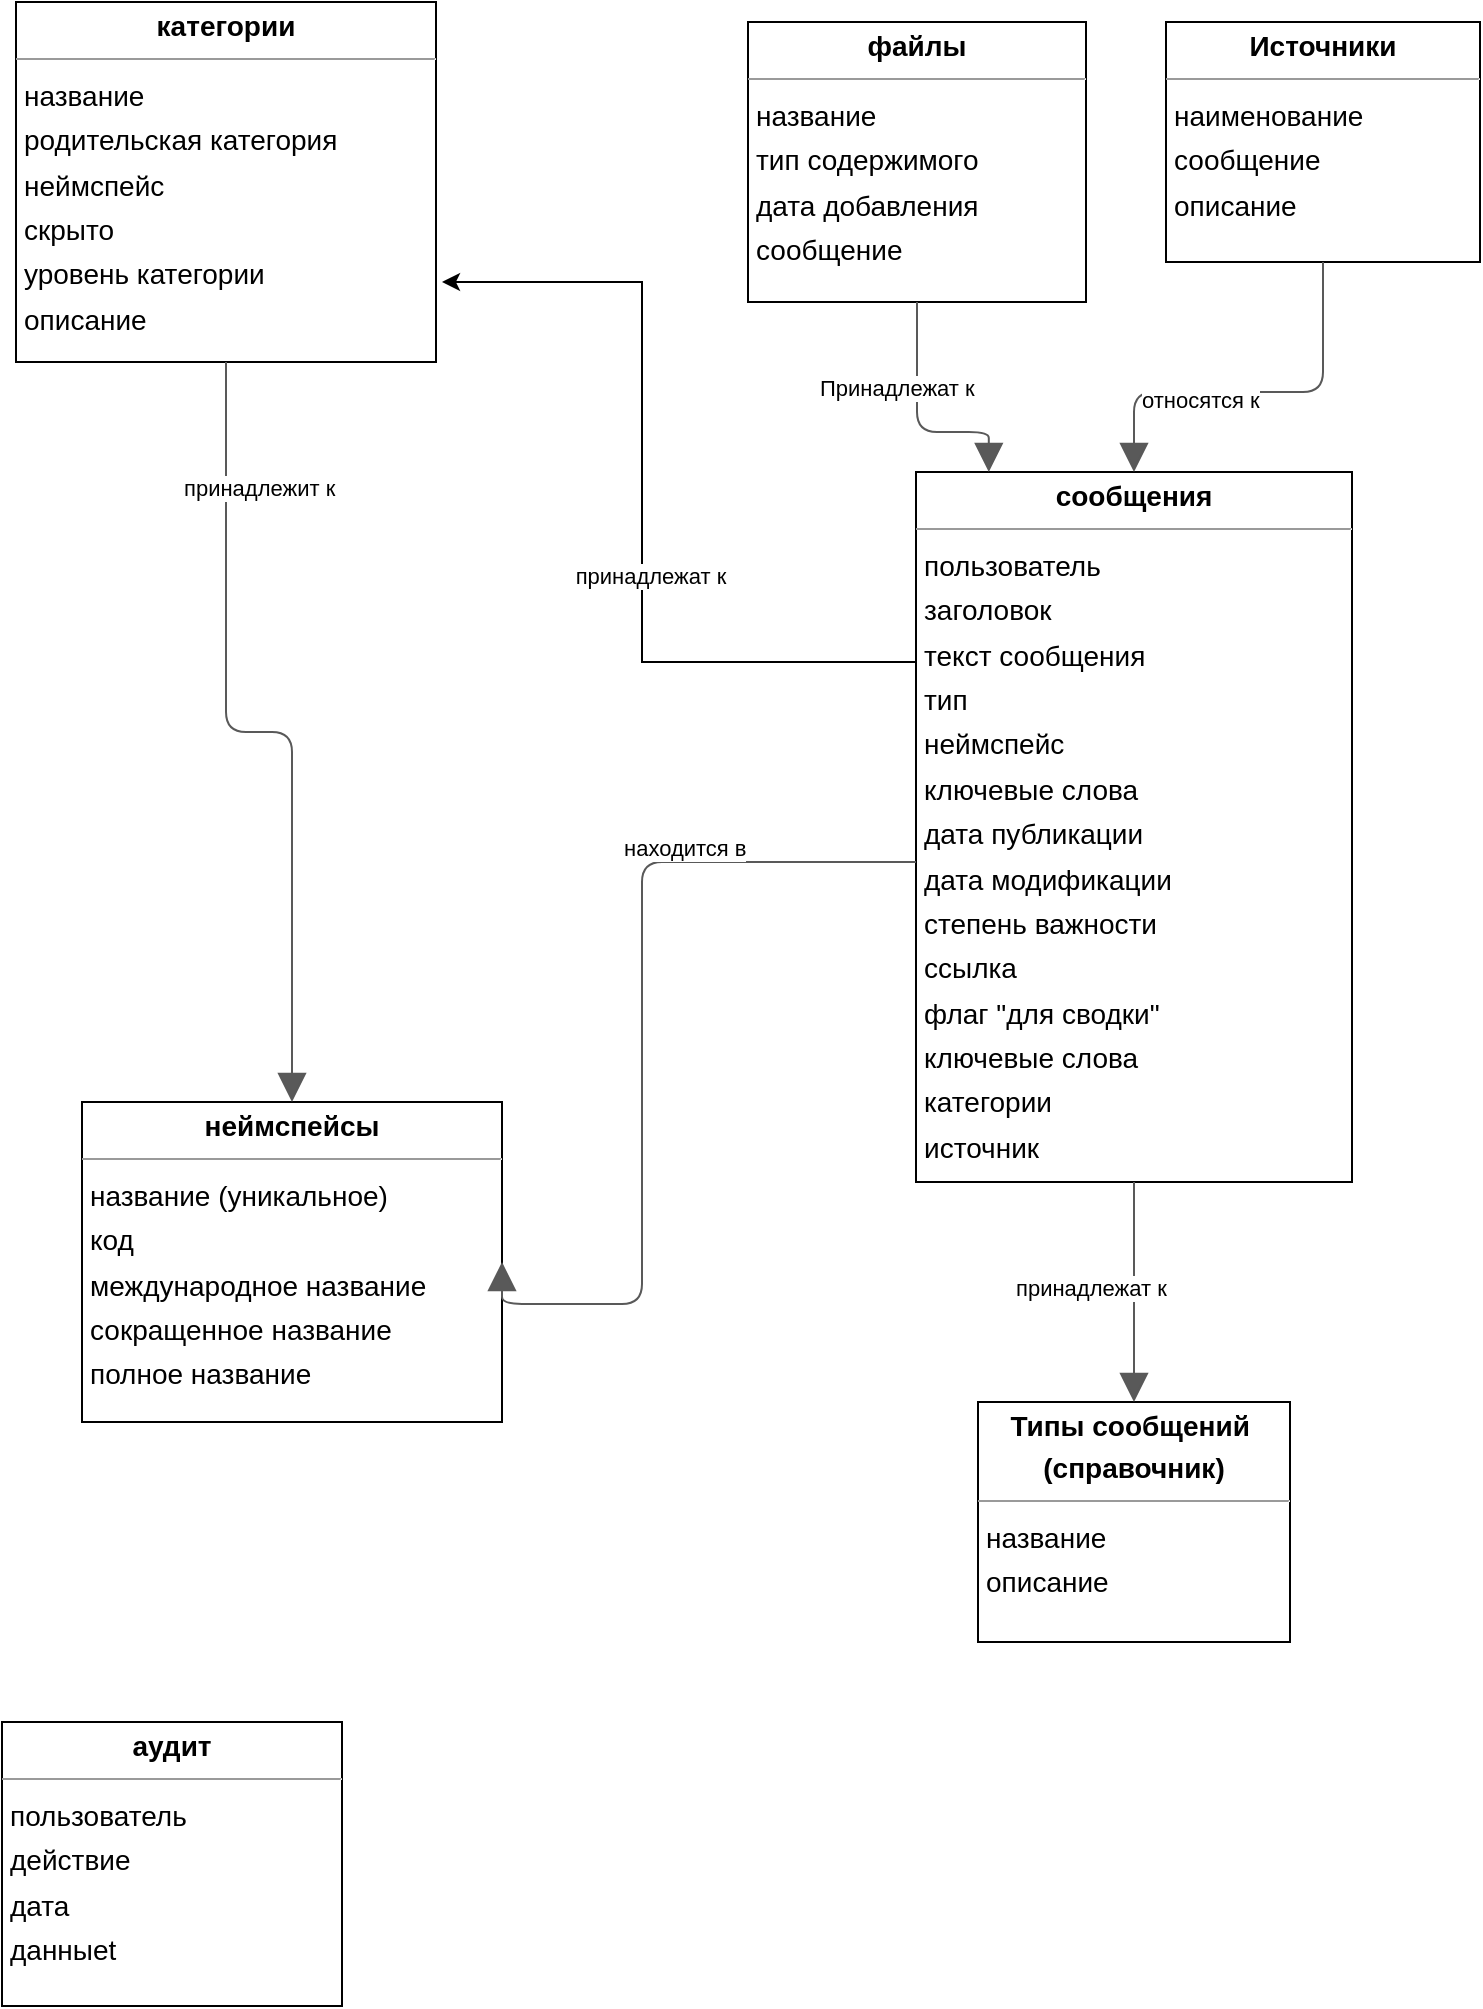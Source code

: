 <mxfile version="24.8.6" pages="3">
  <diagram id="8YVet-FXSzYokZO9BPNg" name="Инфологическая">
    <mxGraphModel dx="1763" dy="1160" grid="1" gridSize="10" guides="1" tooltips="1" connect="1" arrows="1" fold="1" page="0" pageScale="1" pageWidth="827" pageHeight="1169" background="none" math="0" shadow="0">
      <root>
        <mxCell id="0" />
        <mxCell id="1" parent="0" />
        <mxCell id="node1" value="&lt;p style=&quot;margin:0px;margin-top:4px;text-align:center;&quot;&gt;&lt;b&gt;аудит&lt;/b&gt;&lt;/p&gt;&lt;hr size=&quot;1&quot;&gt;&lt;p style=&quot;margin:0 0 0 4px;line-height:1.6;&quot;&gt; пользователь&lt;/p&gt;&lt;p style=&quot;margin:0 0 0 4px;line-height:1.6;&quot;&gt;действие&lt;/p&gt;&lt;p style=&quot;margin:0 0 0 4px;line-height:1.6;&quot;&gt;дата&lt;/p&gt;&lt;p style=&quot;margin:0 0 0 4px;line-height:1.6;&quot;&gt;данныеt&lt;/p&gt;" style="verticalAlign=top;align=left;overflow=fill;fontSize=14;fontFamily=Helvetica;html=1;rounded=0;shadow=0;comic=0;labelBackgroundColor=none;strokeWidth=1;" parent="1" vertex="1">
          <mxGeometry x="-200" y="790" width="170" height="142" as="geometry" />
        </mxCell>
        <mxCell id="node10" value="&lt;p style=&quot;margin:0px;margin-top:4px;text-align:center;&quot;&gt;&lt;b&gt;категории&lt;/b&gt;&lt;/p&gt;&lt;hr size=&quot;1&quot;&gt;&lt;p style=&quot;margin:0 0 0 4px;line-height:1.6;&quot;&gt;название&lt;br&gt;родительская категория&lt;/p&gt;&lt;p style=&quot;margin:0 0 0 4px;line-height:1.6;&quot;&gt;неймспейс&lt;br&gt;скрыто&lt;br&gt;уровень категории&lt;br&gt;описание&lt;/p&gt;" style="verticalAlign=top;align=left;overflow=fill;fontSize=14;fontFamily=Helvetica;html=1;rounded=0;shadow=0;comic=0;labelBackgroundColor=none;strokeWidth=1;" parent="1" vertex="1">
          <mxGeometry x="-193" y="-70" width="210" height="180" as="geometry" />
        </mxCell>
        <mxCell id="node6" value="&lt;p style=&quot;margin:0px;margin-top:4px;text-align:center;&quot;&gt;&lt;b&gt;файлы&lt;/b&gt;&lt;/p&gt;&lt;hr size=&quot;1&quot;&gt;&lt;p style=&quot;margin:0 0 0 4px;line-height:1.6;&quot;&gt;название&lt;br&gt;тип содержимого&lt;br&gt;дата добавления&lt;br&gt;сообщение&lt;br&gt;&lt;/p&gt;" style="verticalAlign=top;align=left;overflow=fill;fontSize=14;fontFamily=Helvetica;html=1;rounded=0;shadow=0;comic=0;labelBackgroundColor=none;strokeWidth=1;" parent="1" vertex="1">
          <mxGeometry x="173" y="-60" width="169" height="140" as="geometry" />
        </mxCell>
        <mxCell id="bi7rKY-E8-KPmBx-EdIX-3" style="edgeStyle=orthogonalEdgeStyle;rounded=0;orthogonalLoop=1;jettySize=auto;html=1;" edge="1" parent="1" source="node4">
          <mxGeometry relative="1" as="geometry">
            <mxPoint x="20" y="70" as="targetPoint" />
            <Array as="points">
              <mxPoint x="120" y="260" />
              <mxPoint x="120" y="70" />
            </Array>
          </mxGeometry>
        </mxCell>
        <mxCell id="bi7rKY-E8-KPmBx-EdIX-4" value="принадлежат к" style="edgeLabel;html=1;align=center;verticalAlign=middle;resizable=0;points=[];" vertex="1" connectable="0" parent="bi7rKY-E8-KPmBx-EdIX-3">
          <mxGeometry x="-0.158" y="-4" relative="1" as="geometry">
            <mxPoint as="offset" />
          </mxGeometry>
        </mxCell>
        <mxCell id="node4" value="&lt;p style=&quot;margin:0px;margin-top:4px;text-align:center;&quot;&gt;&lt;b&gt;сообщения&lt;/b&gt;&lt;/p&gt;&lt;hr size=&quot;1&quot;&gt;&lt;p style=&quot;margin:0 0 0 4px;line-height:1.6;&quot;&gt; пользователь&lt;/p&gt;&lt;p style=&quot;margin:0 0 0 4px;line-height:1.6;&quot;&gt;заголовок&lt;/p&gt;&lt;p style=&quot;margin:0 0 0 4px;line-height:1.6;&quot;&gt;текст сообщения&lt;br&gt;тип&lt;br&gt;неймспейс&lt;/p&gt;&lt;p style=&quot;margin:0 0 0 4px;line-height:1.6;&quot;&gt;ключевые слова&lt;/p&gt;&lt;p style=&quot;margin:0 0 0 4px;line-height:1.6;&quot;&gt;дата публикации&lt;/p&gt;&lt;p style=&quot;margin:0 0 0 4px;line-height:1.6;&quot;&gt;дата модификации&lt;/p&gt;&lt;p style=&quot;margin:0 0 0 4px;line-height:1.6;&quot;&gt;степень важности&lt;/p&gt;&lt;p style=&quot;margin:0 0 0 4px;line-height:1.6;&quot;&gt; ссылка&lt;br&gt;&lt;/p&gt;&lt;p style=&quot;margin:0 0 0 4px;line-height:1.6;&quot;&gt;флаг &quot;для сводки&quot;&lt;/p&gt;&lt;p style=&quot;margin:0 0 0 4px;line-height:1.6;&quot;&gt;ключевые слова&lt;/p&gt;&lt;p style=&quot;margin:0 0 0 4px;line-height:1.6;&quot;&gt;категории&lt;/p&gt;&lt;p style=&quot;margin:0 0 0 4px;line-height:1.6;&quot;&gt;источник&lt;/p&gt;" style="verticalAlign=top;align=left;overflow=fill;fontSize=14;fontFamily=Helvetica;html=1;rounded=0;shadow=0;comic=0;labelBackgroundColor=none;strokeWidth=1;" parent="1" vertex="1">
          <mxGeometry x="257" y="165" width="218" height="355" as="geometry" />
        </mxCell>
        <mxCell id="node13" value="&lt;p style=&quot;margin:0px;margin-top:4px;text-align:center;&quot;&gt;&lt;b&gt;неймспейсы&lt;/b&gt;&lt;/p&gt;&lt;hr size=&quot;1&quot;&gt;&lt;p style=&quot;margin:0 0 0 4px;line-height:1.6;&quot;&gt; название (уникальное)&lt;br&gt;код&lt;br&gt;международное название&lt;br&gt; сокращенное название&lt;br&gt; полное название&lt;/p&gt;" style="verticalAlign=top;align=left;overflow=fill;fontSize=14;fontFamily=Helvetica;html=1;rounded=0;shadow=0;comic=0;labelBackgroundColor=none;strokeWidth=1;" parent="1" vertex="1">
          <mxGeometry x="-160" y="480" width="210" height="160" as="geometry" />
        </mxCell>
        <mxCell id="node0" value="&lt;p style=&quot;margin:0px;margin-top:4px;text-align:center;&quot;&gt;&lt;b&gt;Источники&lt;/b&gt;&lt;/p&gt;&lt;hr size=&quot;1&quot;&gt;&lt;p style=&quot;margin:0 0 0 4px;line-height:1.6;&quot;&gt;наименование&lt;/p&gt;&lt;p style=&quot;margin:0 0 0 4px;line-height:1.6;&quot;&gt;сообщение&amp;nbsp;&lt;br&gt;описание&lt;br&gt;&lt;/p&gt;" style="verticalAlign=top;align=left;overflow=fill;fontSize=14;fontFamily=Helvetica;html=1;rounded=0;shadow=0;comic=0;labelBackgroundColor=none;strokeWidth=1;" parent="1" vertex="1">
          <mxGeometry x="382" y="-60" width="157" height="120" as="geometry" />
        </mxCell>
        <mxCell id="node9" value="&lt;p style=&quot;margin:0px;margin-top:4px;text-align:center;&quot;&gt;&lt;b&gt;Типы сообщений&amp;nbsp;&lt;/b&gt;&lt;/p&gt;&lt;p style=&quot;margin:0px;margin-top:4px;text-align:center;&quot;&gt;&lt;b&gt;(справочник)&lt;/b&gt;&lt;/p&gt;&lt;hr size=&quot;1&quot;&gt;&lt;p style=&quot;margin:0 0 0 4px;line-height:1.6;&quot;&gt;&lt;/p&gt;&lt;p style=&quot;margin:0 0 0 4px;line-height:1.6;&quot;&gt;название&lt;/p&gt;&lt;p style=&quot;margin:0 0 0 4px;line-height:1.6;&quot;&gt;описание&lt;/p&gt;" style="verticalAlign=top;align=left;overflow=fill;fontSize=14;fontFamily=Helvetica;html=1;rounded=0;shadow=0;comic=0;labelBackgroundColor=none;strokeWidth=1;" parent="1" vertex="1">
          <mxGeometry x="288" y="630" width="156" height="120" as="geometry" />
        </mxCell>
        <mxCell id="edge3" value="" style="html=1;rounded=1;edgeStyle=orthogonalEdgeStyle;dashed=0;startArrow=none;endArrow=block;endSize=12;strokeColor=#595959;exitX=0.500;exitY=1.000;exitDx=0;exitDy=0;entryX=0.500;entryY=0.000;entryDx=0;entryDy=0;" parent="1" source="node10" target="node13" edge="1">
          <mxGeometry width="50" height="50" relative="1" as="geometry">
            <Array as="points" />
          </mxGeometry>
        </mxCell>
        <mxCell id="label20" value="принадлежит к&amp;nbsp;" style="edgeLabel;resizable=0;html=1;align=left;verticalAlign=top;strokeColor=default;" parent="edge3" vertex="1" connectable="0">
          <mxGeometry x="-111" y="160" as="geometry" />
        </mxCell>
        <mxCell id="edge0" value="" style="html=1;rounded=1;edgeStyle=orthogonalEdgeStyle;dashed=0;startArrow=none;endArrow=block;endSize=12;strokeColor=#595959;exitX=0.500;exitY=1.000;exitDx=0;exitDy=0;entryX=0.167;entryY=0.000;entryDx=0;entryDy=0;" parent="1" source="node6" target="node4" edge="1">
          <mxGeometry width="50" height="50" relative="1" as="geometry">
            <Array as="points">
              <mxPoint x="258" y="145" />
              <mxPoint x="294" y="145" />
            </Array>
          </mxGeometry>
        </mxCell>
        <mxCell id="label2" value="Принадлежат к" style="edgeLabel;resizable=0;html=1;align=left;verticalAlign=top;strokeColor=default;" parent="edge0" vertex="1" connectable="0">
          <mxGeometry x="207" y="110" as="geometry" />
        </mxCell>
        <mxCell id="edge8" value="" style="html=1;rounded=1;edgeStyle=orthogonalEdgeStyle;dashed=0;startArrow=none;endArrow=block;endSize=12;strokeColor=#595959;entryX=1.000;entryY=0.500;entryDx=0;entryDy=0;" parent="1" target="node13" edge="1">
          <mxGeometry width="50" height="50" relative="1" as="geometry">
            <Array as="points">
              <mxPoint x="257" y="360" />
              <mxPoint x="120" y="360" />
              <mxPoint x="120" y="581" />
            </Array>
            <mxPoint x="257" y="360" as="sourcePoint" />
          </mxGeometry>
        </mxCell>
        <mxCell id="label50" value="находится в" style="edgeLabel;resizable=0;html=1;align=left;verticalAlign=top;strokeColor=default;" parent="edge8" vertex="1" connectable="0">
          <mxGeometry x="109" y="340" as="geometry" />
        </mxCell>
        <mxCell id="edge7" value="" style="html=1;rounded=1;edgeStyle=orthogonalEdgeStyle;dashed=0;startArrow=none;endArrow=block;endSize=12;strokeColor=#595959;exitX=0.500;exitY=1.000;exitDx=0;exitDy=0;entryX=0.500;entryY=0.000;entryDx=0;entryDy=0;" parent="1" source="node4" target="node9" edge="1">
          <mxGeometry width="50" height="50" relative="1" as="geometry">
            <Array as="points" />
          </mxGeometry>
        </mxCell>
        <mxCell id="label44" value="принадлежат к" style="edgeLabel;resizable=0;html=1;align=left;verticalAlign=top;strokeColor=default;" parent="edge7" vertex="1" connectable="0">
          <mxGeometry x="305" y="560" as="geometry" />
        </mxCell>
        <mxCell id="edge2" value="" style="html=1;rounded=1;edgeStyle=orthogonalEdgeStyle;dashed=0;startArrow=none;endArrow=block;endSize=12;strokeColor=#595959;exitX=0.500;exitY=1.001;exitDx=0;exitDy=0;entryX=0.500;entryY=0.000;entryDx=0;entryDy=0;" parent="1" source="node3" edge="1">
          <mxGeometry width="50" height="50" relative="1" as="geometry">
            <Array as="points" />
            <mxPoint x="698" y="78" as="targetPoint" />
          </mxGeometry>
        </mxCell>
        <mxCell id="label14" value="plot_id:id" style="edgeLabel;resizable=0;html=1;align=left;verticalAlign=top;strokeColor=default;" parent="edge2" vertex="1" connectable="0">
          <mxGeometry x="640" y="49" as="geometry" />
        </mxCell>
        <mxCell id="edge5" value="" style="html=1;rounded=1;edgeStyle=orthogonalEdgeStyle;dashed=0;startArrow=none;endArrow=block;endSize=12;strokeColor=#595959;exitX=0.500;exitY=1.000;exitDx=0;exitDy=0;entryX=0.500;entryY=0.000;entryDx=0;entryDy=0;" parent="1" source="node0" target="node4" edge="1">
          <mxGeometry width="50" height="50" relative="1" as="geometry">
            <Array as="points">
              <mxPoint x="461" y="125" />
              <mxPoint x="366" y="125" />
            </Array>
          </mxGeometry>
        </mxCell>
        <mxCell id="label32" value="относятся к" style="edgeLabel;resizable=0;html=1;align=left;verticalAlign=top;strokeColor=default;" parent="edge5" vertex="1" connectable="0">
          <mxGeometry x="368" y="116" as="geometry" />
        </mxCell>
      </root>
    </mxGraphModel>
  </diagram>
  <diagram name="Даталогическая" id="S4p0_JarYkZjoj8f-G-3">
    <mxGraphModel dx="1354" dy="932" grid="1" gridSize="10" guides="1" tooltips="1" connect="1" arrows="1" fold="1" page="0" pageScale="1" pageWidth="827" pageHeight="1169" background="none" math="0" shadow="0">
      <root>
        <mxCell id="Z5x2Kz8HtYKLGm1xENgN-0" />
        <mxCell id="Z5x2Kz8HtYKLGm1xENgN-1" parent="Z5x2Kz8HtYKLGm1xENgN-0" />
        <mxCell id="Z5x2Kz8HtYKLGm1xENgN-2" value="&lt;p style=&quot;margin:0px;margin-top:4px;text-align:center;&quot;&gt;&lt;b&gt;audit&lt;/b&gt;&lt;/p&gt;&lt;hr size=&quot;1&quot;/&gt;&lt;p style=&quot;margin:0 0 0 4px;line-height:1.6;&quot;&gt; principal: varchar&lt;br/&gt; type: varchar&lt;br/&gt; timestamp: timestamp&lt;br/&gt; data: jsonb&lt;/p&gt;&lt;hr size=&quot;1&quot;/&gt;&lt;p style=&quot;margin:0 0 0 4px;line-height:1.6;&quot;&gt; id: bigint&lt;/p&gt;" style="verticalAlign=top;align=left;overflow=fill;fontSize=14;fontFamily=Helvetica;html=1;rounded=0;shadow=0;comic=0;labelBackgroundColor=none;strokeWidth=1;" vertex="1" parent="Z5x2Kz8HtYKLGm1xENgN-1">
          <mxGeometry x="137" y="742" width="170" height="142" as="geometry" />
        </mxCell>
        <mxCell id="Z5x2Kz8HtYKLGm1xENgN-3" value="&lt;p style=&quot;margin:0px;margin-top:4px;text-align:center;&quot;&gt;&lt;b&gt;audit_old&lt;/b&gt;&lt;/p&gt;&lt;hr size=&quot;1&quot;/&gt;&lt;p style=&quot;margin:0 0 0 4px;line-height:1.6;&quot;&gt; user: varchar(64)&lt;br/&gt; message: varchar&lt;br/&gt; timestamp: timestamp&lt;/p&gt;&lt;hr size=&quot;1&quot;/&gt;&lt;p style=&quot;margin:0 0 0 4px;line-height:1.6;&quot;&gt; id: bigint&lt;/p&gt;" style="verticalAlign=top;align=left;overflow=fill;fontSize=14;fontFamily=Helvetica;html=1;rounded=0;shadow=0;comic=0;labelBackgroundColor=none;strokeWidth=1;" vertex="1" parent="Z5x2Kz8HtYKLGm1xENgN-1">
          <mxGeometry x="619" y="742" width="170" height="130" as="geometry" />
        </mxCell>
        <mxCell id="Z5x2Kz8HtYKLGm1xENgN-4" value="&lt;p style=&quot;margin:0px;margin-top:4px;text-align:center;&quot;&gt;&lt;b&gt;categories&lt;/b&gt;&lt;/p&gt;&lt;hr size=&quot;1&quot;/&gt;&lt;p style=&quot;margin:0 0 0 4px;line-height:1.6;&quot;&gt; name: varchar(255)&lt;br/&gt; parent_entity_id: bigint&lt;br/&gt; namespace_entity_id: bigint&lt;br/&gt; hidden: boolean&lt;br/&gt; order: bigint&lt;br/&gt; description: varchar&lt;/p&gt;&lt;hr size=&quot;1&quot;/&gt;&lt;p style=&quot;margin:0 0 0 4px;line-height:1.6;&quot;&gt; id: bigint&lt;/p&gt;" style="verticalAlign=top;align=left;overflow=fill;fontSize=14;fontFamily=Helvetica;html=1;rounded=0;shadow=0;comic=0;labelBackgroundColor=none;strokeWidth=1;" vertex="1" parent="Z5x2Kz8HtYKLGm1xENgN-1">
          <mxGeometry x="-77" y="-37" width="210" height="186" as="geometry" />
        </mxCell>
        <mxCell id="Z5x2Kz8HtYKLGm1xENgN-5" value="&lt;p style=&quot;margin:0px;margin-top:4px;text-align:center;&quot;&gt;&lt;b&gt;categories_messages&lt;/b&gt;&lt;/p&gt;&lt;hr size=&quot;1&quot;/&gt;&lt;p style=&quot;margin:0 0 0 4px;line-height:1.6;&quot;&gt; category_id: bigint&lt;br/&gt; message_id: bigint&lt;/p&gt;" style="verticalAlign=top;align=left;overflow=fill;fontSize=14;fontFamily=Helvetica;html=1;rounded=0;shadow=0;comic=0;labelBackgroundColor=none;strokeWidth=1;" vertex="1" parent="Z5x2Kz8HtYKLGm1xENgN-1">
          <mxGeometry x="382" y="-192" width="207" height="81" as="geometry" />
        </mxCell>
        <mxCell id="Z5x2Kz8HtYKLGm1xENgN-8" value="&lt;p style=&quot;margin:0px;margin-top:4px;text-align:center;&quot;&gt;&lt;b&gt;files&lt;/b&gt;&lt;/p&gt;&lt;hr size=&quot;1&quot;/&gt;&lt;p style=&quot;margin:0 0 0 4px;line-height:1.6;&quot;&gt; filename: varchar&lt;br/&gt; content_type: varchar&lt;br/&gt; create_at: timestamp&lt;br/&gt; message_id: bigint&lt;/p&gt;&lt;hr size=&quot;1&quot;/&gt;&lt;p style=&quot;margin:0 0 0 4px;line-height:1.6;&quot;&gt; uuid: uuid&lt;/p&gt;" style="verticalAlign=top;align=left;overflow=fill;fontSize=14;fontFamily=Helvetica;html=1;rounded=0;shadow=0;comic=0;labelBackgroundColor=none;strokeWidth=1;" vertex="1" parent="Z5x2Kz8HtYKLGm1xENgN-1">
          <mxGeometry x="173" y="-60" width="169" height="142" as="geometry" />
        </mxCell>
        <mxCell id="Z5x2Kz8HtYKLGm1xENgN-9" value="&lt;p style=&quot;margin:0px;margin-top:4px;text-align:center;&quot;&gt;&lt;b&gt;keywords&lt;/b&gt;&lt;/p&gt;&lt;hr size=&quot;1&quot;/&gt;&lt;p style=&quot;margin:0 0 0 4px;line-height:1.6;&quot;&gt; keyword: varchar&lt;br/&gt; namespace_entity_id: bigint&lt;/p&gt;&lt;hr size=&quot;1&quot;/&gt;&lt;p style=&quot;margin:0 0 0 4px;line-height:1.6;&quot;&gt; id: bigint&lt;/p&gt;" style="verticalAlign=top;align=left;overflow=fill;fontSize=14;fontFamily=Helvetica;html=1;rounded=0;shadow=0;comic=0;labelBackgroundColor=none;strokeWidth=1;" vertex="1" parent="Z5x2Kz8HtYKLGm1xENgN-1">
          <mxGeometry x="837" y="78" width="210" height="132" as="geometry" />
        </mxCell>
        <mxCell id="Z5x2Kz8HtYKLGm1xENgN-10" value="&lt;p style=&quot;margin:0px;margin-top:4px;text-align:center;&quot;&gt;&lt;b&gt;messages&lt;/b&gt;&lt;/p&gt;&lt;hr size=&quot;1&quot;/&gt;&lt;p style=&quot;margin:0 0 0 4px;line-height:1.6;&quot;&gt; user: varchar(64)&lt;br/&gt; title: varchar&lt;br/&gt; content: varchar&lt;br/&gt; type_id: bigint&lt;br/&gt; namespace_entity_id: bigint&lt;br/&gt; date_receipt: timestamp&lt;br/&gt; date_publication: timestamp&lt;br/&gt; date_modification: timestamp&lt;br/&gt; importance: bigint&lt;br/&gt; url: varchar&lt;br/&gt; orig_title: varchar&lt;br/&gt; orig_content: varchar&lt;br/&gt; translate_title: varchar&lt;br/&gt; translate_content: varchar&lt;br/&gt; for_summary: boolean&lt;/p&gt;&lt;hr size=&quot;1&quot;/&gt;&lt;p style=&quot;margin:0 0 0 4px;line-height:1.6;&quot;&gt; id: bigint&lt;/p&gt;" style="verticalAlign=top;align=left;overflow=fill;fontSize=14;fontFamily=Helvetica;html=1;rounded=0;shadow=0;comic=0;labelBackgroundColor=none;strokeWidth=1;" vertex="1" parent="Z5x2Kz8HtYKLGm1xENgN-1">
          <mxGeometry x="257" y="165" width="218" height="384" as="geometry" />
        </mxCell>
        <mxCell id="Z5x2Kz8HtYKLGm1xENgN-12" value="&lt;p style=&quot;margin:0px;margin-top:4px;text-align:center;&quot;&gt;&lt;b&gt;namespaces&lt;/b&gt;&lt;/p&gt;&lt;hr size=&quot;1&quot;/&gt;&lt;p style=&quot;margin:0 0 0 4px;line-height:1.6;&quot;&gt; name: varchar(50)&lt;br/&gt; code: varchar&lt;br/&gt; en: varchar&lt;br/&gt; ru: varchar&lt;br/&gt; ru_full: varchar&lt;/p&gt;&lt;hr size=&quot;1&quot;/&gt;&lt;p style=&quot;margin:0 0 0 4px;line-height:1.6;&quot;&gt; id: bigint&lt;/p&gt;" style="verticalAlign=top;align=left;overflow=fill;fontSize=14;fontFamily=Helvetica;html=1;rounded=0;shadow=0;comic=0;labelBackgroundColor=none;strokeWidth=1;" vertex="1" parent="Z5x2Kz8HtYKLGm1xENgN-1">
          <mxGeometry x="-44" y="189" width="144" height="164" as="geometry" />
        </mxCell>
        <mxCell id="Z5x2Kz8HtYKLGm1xENgN-15" value="&lt;p style=&quot;margin:0px;margin-top:4px;text-align:center;&quot;&gt;&lt;b&gt;sources&lt;/b&gt;&lt;/p&gt;&lt;hr size=&quot;1&quot;/&gt;&lt;p style=&quot;margin:0 0 0 4px;line-height:1.6;&quot;&gt; source: varchar&lt;br/&gt; messages_id: bigint&lt;br/&gt; description: varchar&lt;/p&gt;&lt;hr size=&quot;1&quot;/&gt;&lt;p style=&quot;margin:0 0 0 4px;line-height:1.6;&quot;&gt; id: bigint&lt;/p&gt;" style="verticalAlign=top;align=left;overflow=fill;fontSize=14;fontFamily=Helvetica;html=1;rounded=0;shadow=0;comic=0;labelBackgroundColor=none;strokeWidth=1;" vertex="1" parent="Z5x2Kz8HtYKLGm1xENgN-1">
          <mxGeometry x="382" y="-48" width="157" height="130" as="geometry" />
        </mxCell>
        <mxCell id="Z5x2Kz8HtYKLGm1xENgN-16" value="&lt;p style=&quot;margin:0px;margin-top:4px;text-align:center;&quot;&gt;&lt;b&gt;type&lt;/b&gt;&lt;/p&gt;&lt;hr size=&quot;1&quot;/&gt;&lt;p style=&quot;margin:0 0 0 4px;line-height:1.6;&quot;&gt; type: varchar&lt;br/&gt; description: varchar&lt;/p&gt;&lt;hr size=&quot;1&quot;/&gt;&lt;p style=&quot;margin:0 0 0 4px;line-height:1.6;&quot;&gt; id: bigint&lt;/p&gt;" style="verticalAlign=top;align=left;overflow=fill;fontSize=14;fontFamily=Helvetica;html=1;rounded=0;shadow=0;comic=0;labelBackgroundColor=none;strokeWidth=1;" vertex="1" parent="Z5x2Kz8HtYKLGm1xENgN-1">
          <mxGeometry x="288" y="589" width="156" height="121" as="geometry" />
        </mxCell>
        <mxCell id="Z5x2Kz8HtYKLGm1xENgN-17" value="" style="html=1;rounded=1;edgeStyle=orthogonalEdgeStyle;dashed=0;startArrow=none;endArrow=block;endSize=12;strokeColor=#595959;exitX=0.750;exitY=0.000;exitDx=0;exitDy=0;entryX=1.000;entryY=0.250;entryDx=0;entryDy=0;" edge="1" parent="Z5x2Kz8HtYKLGm1xENgN-1" source="Z5x2Kz8HtYKLGm1xENgN-4" target="Z5x2Kz8HtYKLGm1xENgN-4">
          <mxGeometry width="50" height="50" relative="1" as="geometry">
            <Array as="points">
              <mxPoint x="81" y="-52" />
              <mxPoint x="148" y="-52" />
              <mxPoint x="148" y="10" />
            </Array>
          </mxGeometry>
        </mxCell>
        <mxCell id="Z5x2Kz8HtYKLGm1xENgN-18" value="" style="edgeLabel;resizable=0;html=1;align=left;verticalAlign=top;strokeColor=default;" vertex="1" connectable="0" parent="Z5x2Kz8HtYKLGm1xENgN-17">
          <mxGeometry x="25" y="-70" as="geometry" />
        </mxCell>
        <mxCell id="Z5x2Kz8HtYKLGm1xENgN-19" value="" style="html=1;rounded=1;edgeStyle=orthogonalEdgeStyle;dashed=0;startArrow=none;endArrow=block;endSize=12;strokeColor=#595959;exitX=0.500;exitY=1.000;exitDx=0;exitDy=0;entryX=0.500;entryY=0.000;entryDx=0;entryDy=0;" edge="1" parent="Z5x2Kz8HtYKLGm1xENgN-1" source="Z5x2Kz8HtYKLGm1xENgN-4" target="Z5x2Kz8HtYKLGm1xENgN-12">
          <mxGeometry width="50" height="50" relative="1" as="geometry">
            <Array as="points" />
          </mxGeometry>
        </mxCell>
        <mxCell id="Z5x2Kz8HtYKLGm1xENgN-20" value="namespace_entity_id:id" style="edgeLabel;resizable=0;html=1;align=left;verticalAlign=top;strokeColor=default;" vertex="1" connectable="0" parent="Z5x2Kz8HtYKLGm1xENgN-19">
          <mxGeometry x="-111" y="160" as="geometry" />
        </mxCell>
        <mxCell id="Z5x2Kz8HtYKLGm1xENgN-21" value="" style="html=1;rounded=1;edgeStyle=orthogonalEdgeStyle;dashed=0;startArrow=none;endArrow=block;endSize=12;strokeColor=#595959;exitX=0.083;exitY=1.001;exitDx=0;exitDy=0;entryX=0.500;entryY=0.000;entryDx=0;entryDy=0;" edge="1" parent="Z5x2Kz8HtYKLGm1xENgN-1" source="Z5x2Kz8HtYKLGm1xENgN-5" target="Z5x2Kz8HtYKLGm1xENgN-4">
          <mxGeometry width="50" height="50" relative="1" as="geometry">
            <Array as="points">
              <mxPoint x="399" y="-97" />
              <mxPoint x="28" y="-97" />
            </Array>
          </mxGeometry>
        </mxCell>
        <mxCell id="Z5x2Kz8HtYKLGm1xENgN-22" value="" style="edgeLabel;resizable=0;html=1;align=left;verticalAlign=top;strokeColor=default;" vertex="1" connectable="0" parent="Z5x2Kz8HtYKLGm1xENgN-21">
          <mxGeometry x="171" y="-115" as="geometry" />
        </mxCell>
        <mxCell id="Z5x2Kz8HtYKLGm1xENgN-23" value="" style="html=1;rounded=1;edgeStyle=orthogonalEdgeStyle;dashed=0;startArrow=none;endArrow=block;endSize=12;strokeColor=#595959;exitX=0.583;exitY=1.000;exitDx=0;exitDy=0;entryX=0.833;entryY=0.000;entryDx=0;entryDy=0;" edge="1" parent="Z5x2Kz8HtYKLGm1xENgN-1" source="Z5x2Kz8HtYKLGm1xENgN-5" target="Z5x2Kz8HtYKLGm1xENgN-10">
          <mxGeometry width="50" height="50" relative="1" as="geometry">
            <Array as="points">
              <mxPoint x="502" y="-57" />
              <mxPoint x="559" y="-57" />
              <mxPoint x="559" y="145" />
              <mxPoint x="439" y="145" />
            </Array>
          </mxGeometry>
        </mxCell>
        <mxCell id="Z5x2Kz8HtYKLGm1xENgN-24" value="" style="edgeLabel;resizable=0;html=1;align=left;verticalAlign=top;strokeColor=default;" vertex="1" connectable="0" parent="Z5x2Kz8HtYKLGm1xENgN-23">
          <mxGeometry x="472" y="102" as="geometry" />
        </mxCell>
        <mxCell id="Z5x2Kz8HtYKLGm1xENgN-25" value="" style="html=1;rounded=1;edgeStyle=orthogonalEdgeStyle;dashed=0;startArrow=none;endArrow=block;endSize=12;strokeColor=#595959;exitX=0.500;exitY=1.000;exitDx=0;exitDy=0;entryX=0.167;entryY=0.000;entryDx=0;entryDy=0;" edge="1" parent="Z5x2Kz8HtYKLGm1xENgN-1" source="Z5x2Kz8HtYKLGm1xENgN-8" target="Z5x2Kz8HtYKLGm1xENgN-10">
          <mxGeometry width="50" height="50" relative="1" as="geometry">
            <Array as="points">
              <mxPoint x="258" y="145" />
              <mxPoint x="294" y="145" />
            </Array>
          </mxGeometry>
        </mxCell>
        <mxCell id="Z5x2Kz8HtYKLGm1xENgN-26" value="" style="edgeLabel;resizable=0;html=1;align=left;verticalAlign=top;strokeColor=default;" vertex="1" connectable="0" parent="Z5x2Kz8HtYKLGm1xENgN-25">
          <mxGeometry x="207" y="146" as="geometry" />
        </mxCell>
        <mxCell id="Z5x2Kz8HtYKLGm1xENgN-27" value="" style="html=1;rounded=1;edgeStyle=orthogonalEdgeStyle;dashed=0;startArrow=none;endArrow=block;endSize=12;strokeColor=#595959;exitX=0.500;exitY=1.000;exitDx=0;exitDy=0;entryX=0.500;entryY=1.000;entryDx=0;entryDy=0;" edge="1" parent="Z5x2Kz8HtYKLGm1xENgN-1" source="Z5x2Kz8HtYKLGm1xENgN-9" target="Z5x2Kz8HtYKLGm1xENgN-12">
          <mxGeometry width="50" height="50" relative="1" as="geometry">
            <Array as="points">
              <mxPoint x="942" y="720" />
              <mxPoint x="28" y="720" />
            </Array>
          </mxGeometry>
        </mxCell>
        <mxCell id="Z5x2Kz8HtYKLGm1xENgN-28" value="namespace_entity_id:id" style="edgeLabel;resizable=0;html=1;align=left;verticalAlign=top;strokeColor=default;" vertex="1" connectable="0" parent="Z5x2Kz8HtYKLGm1xENgN-27">
          <mxGeometry x="568" y="679" as="geometry" />
        </mxCell>
        <mxCell id="Z5x2Kz8HtYKLGm1xENgN-29" value="" style="html=1;rounded=1;edgeStyle=orthogonalEdgeStyle;dashed=0;startArrow=none;endArrow=block;endSize=12;strokeColor=#595959;exitX=0.000;exitY=0.276;exitDx=0;exitDy=0;entryX=1.000;entryY=0.500;entryDx=0;entryDy=0;" edge="1" parent="Z5x2Kz8HtYKLGm1xENgN-1" source="Z5x2Kz8HtYKLGm1xENgN-10" target="Z5x2Kz8HtYKLGm1xENgN-12">
          <mxGeometry width="50" height="50" relative="1" as="geometry">
            <Array as="points" />
          </mxGeometry>
        </mxCell>
        <mxCell id="Z5x2Kz8HtYKLGm1xENgN-30" value="namespace_entity_id:id" style="edgeLabel;resizable=0;html=1;align=left;verticalAlign=top;strokeColor=default;" vertex="1" connectable="0" parent="Z5x2Kz8HtYKLGm1xENgN-29">
          <mxGeometry x="109" y="253" as="geometry" />
        </mxCell>
        <mxCell id="Z5x2Kz8HtYKLGm1xENgN-31" value="" style="html=1;rounded=1;edgeStyle=orthogonalEdgeStyle;dashed=0;startArrow=none;endArrow=block;endSize=12;strokeColor=#595959;exitX=0.500;exitY=1.000;exitDx=0;exitDy=0;entryX=0.500;entryY=0.000;entryDx=0;entryDy=0;" edge="1" parent="Z5x2Kz8HtYKLGm1xENgN-1" source="Z5x2Kz8HtYKLGm1xENgN-10" target="Z5x2Kz8HtYKLGm1xENgN-16">
          <mxGeometry width="50" height="50" relative="1" as="geometry">
            <Array as="points" />
          </mxGeometry>
        </mxCell>
        <mxCell id="Z5x2Kz8HtYKLGm1xENgN-32" value="type_id:id" style="edgeLabel;resizable=0;html=1;align=left;verticalAlign=top;strokeColor=default;" vertex="1" connectable="0" parent="Z5x2Kz8HtYKLGm1xENgN-31">
          <mxGeometry x="305" y="560" as="geometry" />
        </mxCell>
        <mxCell id="Z5x2Kz8HtYKLGm1xENgN-39" value="" style="html=1;rounded=1;edgeStyle=orthogonalEdgeStyle;dashed=0;startArrow=none;endArrow=block;endSize=12;strokeColor=#595959;exitX=0.500;exitY=1.001;exitDx=0;exitDy=0;entryX=0.500;entryY=0.000;entryDx=0;entryDy=0;" edge="1" parent="Z5x2Kz8HtYKLGm1xENgN-1" target="Z5x2Kz8HtYKLGm1xENgN-13">
          <mxGeometry width="50" height="50" relative="1" as="geometry">
            <Array as="points" />
            <mxPoint x="698.5" y="44" as="sourcePoint" />
          </mxGeometry>
        </mxCell>
        <mxCell id="Z5x2Kz8HtYKLGm1xENgN-40" value="plot_id:id" style="edgeLabel;resizable=0;html=1;align=left;verticalAlign=top;strokeColor=default;" vertex="1" connectable="0" parent="Z5x2Kz8HtYKLGm1xENgN-39">
          <mxGeometry x="640" y="49" as="geometry" />
        </mxCell>
        <mxCell id="Z5x2Kz8HtYKLGm1xENgN-41" value="" style="html=1;rounded=1;edgeStyle=orthogonalEdgeStyle;dashed=0;startArrow=none;endArrow=block;endSize=12;strokeColor=#595959;exitX=0.500;exitY=1.000;exitDx=0;exitDy=0;entryX=0.500;entryY=0.000;entryDx=0;entryDy=0;" edge="1" parent="Z5x2Kz8HtYKLGm1xENgN-1" source="Z5x2Kz8HtYKLGm1xENgN-15" target="Z5x2Kz8HtYKLGm1xENgN-10">
          <mxGeometry width="50" height="50" relative="1" as="geometry">
            <Array as="points">
              <mxPoint x="461" y="125" />
              <mxPoint x="366" y="125" />
            </Array>
          </mxGeometry>
        </mxCell>
        <mxCell id="Z5x2Kz8HtYKLGm1xENgN-42" value="" style="edgeLabel;resizable=0;html=1;align=left;verticalAlign=top;strokeColor=default;" vertex="1" connectable="0" parent="Z5x2Kz8HtYKLGm1xENgN-41">
          <mxGeometry x="368" y="116" as="geometry" />
        </mxCell>
        <mxCell id="bmCP6iuY1Xe6F-BZ-QI7-3" style="edgeStyle=orthogonalEdgeStyle;rounded=0;orthogonalLoop=1;jettySize=auto;html=1;entryX=0.005;entryY=0.553;entryDx=0;entryDy=0;entryPerimeter=0;endArrow=ERmany;endFill=0;startArrow=ERmany;startFill=0;" edge="1" parent="Z5x2Kz8HtYKLGm1xENgN-1" source="Z5x2Kz8HtYKLGm1xENgN-10" target="Z5x2Kz8HtYKLGm1xENgN-9">
          <mxGeometry relative="1" as="geometry" />
        </mxCell>
        <mxCell id="bmCP6iuY1Xe6F-BZ-QI7-5" value="0...*" style="edgeLabel;html=1;align=center;verticalAlign=middle;resizable=0;points=[];fontSize=16;" vertex="1" connectable="0" parent="bmCP6iuY1Xe6F-BZ-QI7-3">
          <mxGeometry x="-0.926" y="-3" relative="1" as="geometry">
            <mxPoint x="14" y="-10" as="offset" />
          </mxGeometry>
        </mxCell>
        <mxCell id="bmCP6iuY1Xe6F-BZ-QI7-7" value="&lt;span style=&quot;caret-color: rgba(0, 0, 0, 0); color: rgba(0, 0, 0, 0); font-family: monospace; font-size: 0px; text-align: start;&quot;&gt;%3CmxGraphModel%3E%3Croot%3E%3CmxCell%20id%3D%220%22%2F%3E%3CmxCell%20id%3D%221%22%20parent%3D%220%22%2F%3E%3CmxCell%20id%3D%222%22%20value%3D%220...*%22%20style%3D%22edgeLabel%3Bhtml%3D1%3Balign%3Dcenter%3BverticalAlign%3Dmiddle%3Bresizable%3D0%3Bpoints%3D%5B%5D%3BfontSize%3D16%3B%22%20vertex%3D%221%22%20connectable%3D%220%22%20parent%3D%221%22%3E%3CmxGeometry%20x%3D%22510%22%20y%3D%22350%22%20as%3D%22geometry%22%2F%3E%3C%2FmxCell%3E%3C%2Froot%3E%3C%2FmxGraphModel%3E&lt;/span&gt;" style="edgeLabel;html=1;align=center;verticalAlign=middle;resizable=0;points=[];" vertex="1" connectable="0" parent="bmCP6iuY1Xe6F-BZ-QI7-3">
          <mxGeometry x="0.887" y="-1" relative="1" as="geometry">
            <mxPoint as="offset" />
          </mxGeometry>
        </mxCell>
        <mxCell id="bmCP6iuY1Xe6F-BZ-QI7-8" value="&lt;span style=&quot;font-size: 16px;&quot;&gt;0...*&lt;/span&gt;" style="edgeLabel;html=1;align=center;verticalAlign=middle;resizable=0;points=[];" vertex="1" connectable="0" parent="bmCP6iuY1Xe6F-BZ-QI7-3">
          <mxGeometry x="0.849" relative="1" as="geometry">
            <mxPoint as="offset" />
          </mxGeometry>
        </mxCell>
      </root>
    </mxGraphModel>
  </diagram>
  <diagram name="Физическая" id="ME0faRyxAAupuEj9guvD">
    <mxGraphModel dx="1354" dy="932" grid="1" gridSize="10" guides="1" tooltips="1" connect="1" arrows="1" fold="1" page="0" pageScale="1" pageWidth="827" pageHeight="1169" background="none" math="0" shadow="0">
      <root>
        <mxCell id="UXT2Bt30Oz9aswYO50e0-0" />
        <mxCell id="UXT2Bt30Oz9aswYO50e0-1" parent="UXT2Bt30Oz9aswYO50e0-0" />
        <mxCell id="UXT2Bt30Oz9aswYO50e0-2" value="&lt;p style=&quot;margin:0px;margin-top:4px;text-align:center;&quot;&gt;&lt;b&gt;audit&lt;/b&gt;&lt;/p&gt;&lt;hr size=&quot;1&quot;/&gt;&lt;p style=&quot;margin:0 0 0 4px;line-height:1.6;&quot;&gt; principal: varchar&lt;br/&gt; type: varchar&lt;br/&gt; timestamp: timestamp&lt;br/&gt; data: jsonb&lt;/p&gt;&lt;hr size=&quot;1&quot;/&gt;&lt;p style=&quot;margin:0 0 0 4px;line-height:1.6;&quot;&gt; id: bigint&lt;/p&gt;" style="verticalAlign=top;align=left;overflow=fill;fontSize=14;fontFamily=Helvetica;html=1;rounded=0;shadow=0;comic=0;labelBackgroundColor=none;strokeWidth=1;" vertex="1" parent="UXT2Bt30Oz9aswYO50e0-1">
          <mxGeometry x="137" y="742" width="170" height="142" as="geometry" />
        </mxCell>
        <mxCell id="UXT2Bt30Oz9aswYO50e0-3" value="&lt;p style=&quot;margin:0px;margin-top:4px;text-align:center;&quot;&gt;&lt;b&gt;audit_old&lt;/b&gt;&lt;/p&gt;&lt;hr size=&quot;1&quot;/&gt;&lt;p style=&quot;margin:0 0 0 4px;line-height:1.6;&quot;&gt; user: varchar(64)&lt;br/&gt; message: varchar&lt;br/&gt; timestamp: timestamp&lt;/p&gt;&lt;hr size=&quot;1&quot;/&gt;&lt;p style=&quot;margin:0 0 0 4px;line-height:1.6;&quot;&gt; id: bigint&lt;/p&gt;" style="verticalAlign=top;align=left;overflow=fill;fontSize=14;fontFamily=Helvetica;html=1;rounded=0;shadow=0;comic=0;labelBackgroundColor=none;strokeWidth=1;" vertex="1" parent="UXT2Bt30Oz9aswYO50e0-1">
          <mxGeometry x="619" y="742" width="170" height="130" as="geometry" />
        </mxCell>
        <mxCell id="UXT2Bt30Oz9aswYO50e0-4" value="&lt;p style=&quot;margin:0px;margin-top:4px;text-align:center;&quot;&gt;&lt;b&gt;categories&lt;/b&gt;&lt;/p&gt;&lt;hr size=&quot;1&quot;/&gt;&lt;p style=&quot;margin:0 0 0 4px;line-height:1.6;&quot;&gt; name: varchar(255)&lt;br/&gt; parent_entity_id: bigint&lt;br/&gt; namespace_entity_id: bigint&lt;br/&gt; hidden: boolean&lt;br/&gt; order: bigint&lt;br/&gt; description: varchar&lt;/p&gt;&lt;hr size=&quot;1&quot;/&gt;&lt;p style=&quot;margin:0 0 0 4px;line-height:1.6;&quot;&gt; id: bigint&lt;/p&gt;" style="verticalAlign=top;align=left;overflow=fill;fontSize=14;fontFamily=Helvetica;html=1;rounded=0;shadow=0;comic=0;labelBackgroundColor=none;strokeWidth=1;" vertex="1" parent="UXT2Bt30Oz9aswYO50e0-1">
          <mxGeometry x="-77" y="-37" width="210" height="186" as="geometry" />
        </mxCell>
        <mxCell id="UXT2Bt30Oz9aswYO50e0-5" value="&lt;p style=&quot;margin:0px;margin-top:4px;text-align:center;&quot;&gt;&lt;b&gt;categories_messages&lt;/b&gt;&lt;/p&gt;&lt;hr size=&quot;1&quot;/&gt;&lt;p style=&quot;margin:0 0 0 4px;line-height:1.6;&quot;&gt; category_id: bigint&lt;br/&gt; message_id: bigint&lt;/p&gt;" style="verticalAlign=top;align=left;overflow=fill;fontSize=14;fontFamily=Helvetica;html=1;rounded=0;shadow=0;comic=0;labelBackgroundColor=none;strokeWidth=1;" vertex="1" parent="UXT2Bt30Oz9aswYO50e0-1">
          <mxGeometry x="382" y="-192" width="207" height="81" as="geometry" />
        </mxCell>
        <mxCell id="UXT2Bt30Oz9aswYO50e0-6" value="&lt;p style=&quot;margin:0px;margin-top:4px;text-align:center;&quot;&gt;&lt;b&gt;databasechangelog&lt;/b&gt;&lt;/p&gt;&lt;hr size=&quot;1&quot;/&gt;&lt;p style=&quot;margin:0 0 0 4px;line-height:1.6;&quot;&gt; id: varchar(255)&lt;br/&gt; author: varchar(255)&lt;br/&gt; filename: varchar(255)&lt;br/&gt; dateexecuted: timestamp&lt;br/&gt; orderexecuted: integer&lt;br/&gt; exectype: varchar(10)&lt;br/&gt; md5sum: varchar(35)&lt;br/&gt; description: varchar(255)&lt;br/&gt; comments: varchar(255)&lt;br/&gt; tag: varchar(255)&lt;br/&gt; liquibase: varchar(20)&lt;br/&gt; contexts: varchar(255)&lt;br/&gt; labels: varchar(255)&lt;br/&gt; deployment_id: varchar(10)&lt;/p&gt;" style="verticalAlign=top;align=left;overflow=fill;fontSize=14;fontFamily=Helvetica;html=1;rounded=0;shadow=0;comic=0;labelBackgroundColor=none;strokeWidth=1;" vertex="1" parent="UXT2Bt30Oz9aswYO50e0-1">
          <mxGeometry x="-111" y="742" width="203" height="339" as="geometry" />
        </mxCell>
        <mxCell id="UXT2Bt30Oz9aswYO50e0-7" value="&lt;p style=&quot;margin:0px;margin-top:4px;text-align:center;&quot;&gt;&lt;b&gt;databasechangeloglock&lt;/b&gt;&lt;/p&gt;&lt;hr size=&quot;1&quot;/&gt;&lt;p style=&quot;margin:0 0 0 4px;line-height:1.6;&quot;&gt; locked: boolean&lt;br/&gt; lockgranted: timestamp&lt;br/&gt; lockedby: varchar(255)&lt;/p&gt;&lt;hr size=&quot;1&quot;/&gt;&lt;p style=&quot;margin:0 0 0 4px;line-height:1.6;&quot;&gt; id: integer&lt;/p&gt;" style="verticalAlign=top;align=left;overflow=fill;fontSize=14;fontFamily=Helvetica;html=1;rounded=0;shadow=0;comic=0;labelBackgroundColor=none;strokeWidth=1;" vertex="1" parent="UXT2Bt30Oz9aswYO50e0-1">
          <mxGeometry x="352" y="742" width="222" height="130" as="geometry" />
        </mxCell>
        <mxCell id="UXT2Bt30Oz9aswYO50e0-8" value="&lt;p style=&quot;margin:0px;margin-top:4px;text-align:center;&quot;&gt;&lt;b&gt;files&lt;/b&gt;&lt;/p&gt;&lt;hr size=&quot;1&quot;/&gt;&lt;p style=&quot;margin:0 0 0 4px;line-height:1.6;&quot;&gt; filename: varchar&lt;br/&gt; content_type: varchar&lt;br/&gt; create_at: timestamp&lt;br/&gt; message_id: bigint&lt;/p&gt;&lt;hr size=&quot;1&quot;/&gt;&lt;p style=&quot;margin:0 0 0 4px;line-height:1.6;&quot;&gt; uuid: uuid&lt;/p&gt;" style="verticalAlign=top;align=left;overflow=fill;fontSize=14;fontFamily=Helvetica;html=1;rounded=0;shadow=0;comic=0;labelBackgroundColor=none;strokeWidth=1;" vertex="1" parent="UXT2Bt30Oz9aswYO50e0-1">
          <mxGeometry x="173" y="-37" width="169" height="142" as="geometry" />
        </mxCell>
        <mxCell id="UXT2Bt30Oz9aswYO50e0-9" value="&lt;p style=&quot;margin:0px;margin-top:4px;text-align:center;&quot;&gt;&lt;b&gt;keywords&lt;/b&gt;&lt;/p&gt;&lt;hr size=&quot;1&quot;/&gt;&lt;p style=&quot;margin:0 0 0 4px;line-height:1.6;&quot;&gt; keyword: varchar&lt;br/&gt; namespace_entity_id: bigint&lt;/p&gt;&lt;hr size=&quot;1&quot;/&gt;&lt;p style=&quot;margin:0 0 0 4px;line-height:1.6;&quot;&gt; id: bigint&lt;/p&gt;" style="verticalAlign=top;align=left;overflow=fill;fontSize=14;fontFamily=Helvetica;html=1;rounded=0;shadow=0;comic=0;labelBackgroundColor=none;strokeWidth=1;" vertex="1" parent="UXT2Bt30Oz9aswYO50e0-1">
          <mxGeometry x="837" y="78" width="210" height="106" as="geometry" />
        </mxCell>
        <mxCell id="UXT2Bt30Oz9aswYO50e0-10" value="&lt;p style=&quot;margin:0px;margin-top:4px;text-align:center;&quot;&gt;&lt;b&gt;messages&lt;/b&gt;&lt;/p&gt;&lt;hr size=&quot;1&quot;/&gt;&lt;p style=&quot;margin:0 0 0 4px;line-height:1.6;&quot;&gt; user: varchar(64)&lt;br/&gt; title: varchar&lt;br/&gt; content: varchar&lt;br/&gt; type_id: bigint&lt;br/&gt; namespace_entity_id: bigint&lt;br/&gt; date_receipt: timestamp&lt;br/&gt; date_publication: timestamp&lt;br/&gt; date_modification: timestamp&lt;br/&gt; importance: bigint&lt;br/&gt; url: varchar&lt;br/&gt; orig_title: varchar&lt;br/&gt; orig_content: varchar&lt;br/&gt; translate_title: varchar&lt;br/&gt; translate_content: varchar&lt;br/&gt; for_summary: boolean&lt;/p&gt;&lt;hr size=&quot;1&quot;/&gt;&lt;p style=&quot;margin:0 0 0 4px;line-height:1.6;&quot;&gt; id: bigint&lt;/p&gt;" style="verticalAlign=top;align=left;overflow=fill;fontSize=14;fontFamily=Helvetica;html=1;rounded=0;shadow=0;comic=0;labelBackgroundColor=none;strokeWidth=1;" vertex="1" parent="UXT2Bt30Oz9aswYO50e0-1">
          <mxGeometry x="257" y="165" width="218" height="384" as="geometry" />
        </mxCell>
        <mxCell id="UXT2Bt30Oz9aswYO50e0-11" value="&lt;p style=&quot;margin:0px;margin-top:4px;text-align:center;&quot;&gt;&lt;b&gt;messages_keywords&lt;/b&gt;&lt;/p&gt;&lt;hr size=&quot;1&quot;/&gt;&lt;p style=&quot;margin:0 0 0 4px;line-height:1.6;&quot;&gt; keywords_id: bigint&lt;br/&gt; message_id: bigint&lt;/p&gt;" style="verticalAlign=top;align=left;overflow=fill;fontSize=14;fontFamily=Helvetica;html=1;rounded=0;shadow=0;comic=0;labelBackgroundColor=none;strokeWidth=1;" vertex="1" parent="UXT2Bt30Oz9aswYO50e0-1">
          <mxGeometry x="842" y="-37" width="200" height="81" as="geometry" />
        </mxCell>
        <mxCell id="UXT2Bt30Oz9aswYO50e0-12" value="&lt;p style=&quot;margin:0px;margin-top:4px;text-align:center;&quot;&gt;&lt;b&gt;namespaces&lt;/b&gt;&lt;/p&gt;&lt;hr size=&quot;1&quot;/&gt;&lt;p style=&quot;margin:0 0 0 4px;line-height:1.6;&quot;&gt; name: varchar(50)&lt;br/&gt; code: varchar&lt;br/&gt; en: varchar&lt;br/&gt; ru: varchar&lt;br/&gt; ru_full: varchar&lt;/p&gt;&lt;hr size=&quot;1&quot;/&gt;&lt;p style=&quot;margin:0 0 0 4px;line-height:1.6;&quot;&gt; id: bigint&lt;/p&gt;" style="verticalAlign=top;align=left;overflow=fill;fontSize=14;fontFamily=Helvetica;html=1;rounded=0;shadow=0;comic=0;labelBackgroundColor=none;strokeWidth=1;" vertex="1" parent="UXT2Bt30Oz9aswYO50e0-1">
          <mxGeometry x="-44" y="189" width="144" height="164" as="geometry" />
        </mxCell>
        <mxCell id="UXT2Bt30Oz9aswYO50e0-13" value="&lt;p style=&quot;margin:0px;margin-top:4px;text-align:center;&quot;&gt;&lt;b&gt;plot&lt;/b&gt;&lt;/p&gt;&lt;hr size=&quot;1&quot;/&gt;&lt;p style=&quot;margin:0 0 0 4px;line-height:1.6;&quot;&gt; title: varchar(1000)&lt;br/&gt; description: varchar(4000)&lt;br/&gt; author: uuid&lt;br/&gt; date_creation: timestamp&lt;/p&gt;&lt;hr size=&quot;1&quot;/&gt;&lt;p style=&quot;margin:0 0 0 4px;line-height:1.6;&quot;&gt; id: bigint&lt;/p&gt;" style="verticalAlign=top;align=left;overflow=fill;fontSize=14;fontFamily=Helvetica;html=1;rounded=0;shadow=0;comic=0;labelBackgroundColor=none;strokeWidth=1;" vertex="1" parent="UXT2Bt30Oz9aswYO50e0-1">
          <mxGeometry x="599" y="78" width="198" height="142" as="geometry" />
        </mxCell>
        <mxCell id="UXT2Bt30Oz9aswYO50e0-14" value="&lt;p style=&quot;margin:0px;margin-top:4px;text-align:center;&quot;&gt;&lt;b&gt;plot_messages&lt;/b&gt;&lt;/p&gt;&lt;hr size=&quot;1&quot;/&gt;&lt;p style=&quot;margin:0 0 0 4px;line-height:1.6;&quot;&gt; messages_id: bigint&lt;br/&gt; plot_id: bigint&lt;/p&gt;" style="verticalAlign=top;align=left;overflow=fill;fontSize=14;fontFamily=Helvetica;html=1;rounded=0;shadow=0;comic=0;labelBackgroundColor=none;strokeWidth=1;" vertex="1" parent="UXT2Bt30Oz9aswYO50e0-1">
          <mxGeometry x="620" y="-37" width="157" height="81" as="geometry" />
        </mxCell>
        <mxCell id="UXT2Bt30Oz9aswYO50e0-15" value="&lt;p style=&quot;margin:0px;margin-top:4px;text-align:center;&quot;&gt;&lt;b&gt;sources&lt;/b&gt;&lt;/p&gt;&lt;hr size=&quot;1&quot;/&gt;&lt;p style=&quot;margin:0 0 0 4px;line-height:1.6;&quot;&gt; source: varchar&lt;br/&gt; messages_id: bigint&lt;br/&gt; description: varchar&lt;/p&gt;&lt;hr size=&quot;1&quot;/&gt;&lt;p style=&quot;margin:0 0 0 4px;line-height:1.6;&quot;&gt; id: bigint&lt;/p&gt;" style="verticalAlign=top;align=left;overflow=fill;fontSize=14;fontFamily=Helvetica;html=1;rounded=0;shadow=0;comic=0;labelBackgroundColor=none;strokeWidth=1;" vertex="1" parent="UXT2Bt30Oz9aswYO50e0-1">
          <mxGeometry x="382" y="-37" width="157" height="130" as="geometry" />
        </mxCell>
        <mxCell id="UXT2Bt30Oz9aswYO50e0-16" value="&lt;p style=&quot;margin:0px;margin-top:4px;text-align:center;&quot;&gt;&lt;b&gt;type&lt;/b&gt;&lt;/p&gt;&lt;hr size=&quot;1&quot;/&gt;&lt;p style=&quot;margin:0 0 0 4px;line-height:1.6;&quot;&gt; type: varchar&lt;br/&gt; description: varchar&lt;/p&gt;&lt;hr size=&quot;1&quot;/&gt;&lt;p style=&quot;margin:0 0 0 4px;line-height:1.6;&quot;&gt; id: bigint&lt;/p&gt;" style="verticalAlign=top;align=left;overflow=fill;fontSize=14;fontFamily=Helvetica;html=1;rounded=0;shadow=0;comic=0;labelBackgroundColor=none;strokeWidth=1;" vertex="1" parent="UXT2Bt30Oz9aswYO50e0-1">
          <mxGeometry x="288" y="589" width="156" height="106" as="geometry" />
        </mxCell>
        <mxCell id="UXT2Bt30Oz9aswYO50e0-17" value="" style="html=1;rounded=1;edgeStyle=orthogonalEdgeStyle;dashed=0;startArrow=none;endArrow=block;endSize=12;strokeColor=#595959;exitX=0.750;exitY=0.000;exitDx=0;exitDy=0;entryX=1.000;entryY=0.250;entryDx=0;entryDy=0;" edge="1" parent="UXT2Bt30Oz9aswYO50e0-1" source="UXT2Bt30Oz9aswYO50e0-4" target="UXT2Bt30Oz9aswYO50e0-4">
          <mxGeometry width="50" height="50" relative="1" as="geometry">
            <Array as="points">
              <mxPoint x="81" y="-52" />
              <mxPoint x="148" y="-52" />
              <mxPoint x="148" y="10" />
            </Array>
          </mxGeometry>
        </mxCell>
        <mxCell id="UXT2Bt30Oz9aswYO50e0-18" value="parent_entity_id:id" style="edgeLabel;resizable=0;html=1;align=left;verticalAlign=top;strokeColor=default;" vertex="1" connectable="0" parent="UXT2Bt30Oz9aswYO50e0-17">
          <mxGeometry x="25" y="-70" as="geometry" />
        </mxCell>
        <mxCell id="UXT2Bt30Oz9aswYO50e0-19" value="" style="html=1;rounded=1;edgeStyle=orthogonalEdgeStyle;dashed=0;startArrow=none;endArrow=block;endSize=12;strokeColor=#595959;exitX=0.500;exitY=1.000;exitDx=0;exitDy=0;entryX=0.500;entryY=0.000;entryDx=0;entryDy=0;" edge="1" parent="UXT2Bt30Oz9aswYO50e0-1" source="UXT2Bt30Oz9aswYO50e0-4" target="UXT2Bt30Oz9aswYO50e0-12">
          <mxGeometry width="50" height="50" relative="1" as="geometry">
            <Array as="points" />
          </mxGeometry>
        </mxCell>
        <mxCell id="UXT2Bt30Oz9aswYO50e0-20" value="namespace_entity_id:id" style="edgeLabel;resizable=0;html=1;align=left;verticalAlign=top;strokeColor=default;" vertex="1" connectable="0" parent="UXT2Bt30Oz9aswYO50e0-19">
          <mxGeometry x="-111" y="160" as="geometry" />
        </mxCell>
        <mxCell id="UXT2Bt30Oz9aswYO50e0-21" value="" style="html=1;rounded=1;edgeStyle=orthogonalEdgeStyle;dashed=0;startArrow=none;endArrow=block;endSize=12;strokeColor=#595959;exitX=0.083;exitY=1.001;exitDx=0;exitDy=0;entryX=0.500;entryY=0.000;entryDx=0;entryDy=0;" edge="1" parent="UXT2Bt30Oz9aswYO50e0-1" source="UXT2Bt30Oz9aswYO50e0-5" target="UXT2Bt30Oz9aswYO50e0-4">
          <mxGeometry width="50" height="50" relative="1" as="geometry">
            <Array as="points">
              <mxPoint x="399" y="-97" />
              <mxPoint x="28" y="-97" />
            </Array>
          </mxGeometry>
        </mxCell>
        <mxCell id="UXT2Bt30Oz9aswYO50e0-22" value="category_id:id" style="edgeLabel;resizable=0;html=1;align=left;verticalAlign=top;strokeColor=default;" vertex="1" connectable="0" parent="UXT2Bt30Oz9aswYO50e0-21">
          <mxGeometry x="171" y="-115" as="geometry" />
        </mxCell>
        <mxCell id="UXT2Bt30Oz9aswYO50e0-23" value="" style="html=1;rounded=1;edgeStyle=orthogonalEdgeStyle;dashed=0;startArrow=none;endArrow=block;endSize=12;strokeColor=#595959;exitX=0.583;exitY=1.000;exitDx=0;exitDy=0;entryX=0.833;entryY=0.000;entryDx=0;entryDy=0;" edge="1" parent="UXT2Bt30Oz9aswYO50e0-1" source="UXT2Bt30Oz9aswYO50e0-5" target="UXT2Bt30Oz9aswYO50e0-10">
          <mxGeometry width="50" height="50" relative="1" as="geometry">
            <Array as="points">
              <mxPoint x="502" y="-57" />
              <mxPoint x="559" y="-57" />
              <mxPoint x="559" y="145" />
              <mxPoint x="439" y="145" />
            </Array>
          </mxGeometry>
        </mxCell>
        <mxCell id="UXT2Bt30Oz9aswYO50e0-24" value="message_id:id" style="edgeLabel;resizable=0;html=1;align=left;verticalAlign=top;strokeColor=default;" vertex="1" connectable="0" parent="UXT2Bt30Oz9aswYO50e0-23">
          <mxGeometry x="472" y="102" as="geometry" />
        </mxCell>
        <mxCell id="UXT2Bt30Oz9aswYO50e0-25" value="" style="html=1;rounded=1;edgeStyle=orthogonalEdgeStyle;dashed=0;startArrow=none;endArrow=block;endSize=12;strokeColor=#595959;exitX=0.500;exitY=1.000;exitDx=0;exitDy=0;entryX=0.167;entryY=0.000;entryDx=0;entryDy=0;" edge="1" parent="UXT2Bt30Oz9aswYO50e0-1" source="UXT2Bt30Oz9aswYO50e0-8" target="UXT2Bt30Oz9aswYO50e0-10">
          <mxGeometry width="50" height="50" relative="1" as="geometry">
            <Array as="points">
              <mxPoint x="258" y="145" />
              <mxPoint x="294" y="145" />
            </Array>
          </mxGeometry>
        </mxCell>
        <mxCell id="UXT2Bt30Oz9aswYO50e0-26" value="message_id:id" style="edgeLabel;resizable=0;html=1;align=left;verticalAlign=top;strokeColor=default;" vertex="1" connectable="0" parent="UXT2Bt30Oz9aswYO50e0-25">
          <mxGeometry x="207" y="146" as="geometry" />
        </mxCell>
        <mxCell id="UXT2Bt30Oz9aswYO50e0-27" value="" style="html=1;rounded=1;edgeStyle=orthogonalEdgeStyle;dashed=0;startArrow=none;endArrow=block;endSize=12;strokeColor=#595959;exitX=0.500;exitY=1.000;exitDx=0;exitDy=0;entryX=0.500;entryY=1.000;entryDx=0;entryDy=0;" edge="1" parent="UXT2Bt30Oz9aswYO50e0-1" source="UXT2Bt30Oz9aswYO50e0-9" target="UXT2Bt30Oz9aswYO50e0-12">
          <mxGeometry width="50" height="50" relative="1" as="geometry">
            <Array as="points">
              <mxPoint x="942" y="697" />
              <mxPoint x="28" y="697" />
            </Array>
          </mxGeometry>
        </mxCell>
        <mxCell id="UXT2Bt30Oz9aswYO50e0-28" value="namespace_entity_id:id" style="edgeLabel;resizable=0;html=1;align=left;verticalAlign=top;strokeColor=default;" vertex="1" connectable="0" parent="UXT2Bt30Oz9aswYO50e0-27">
          <mxGeometry x="568" y="679" as="geometry" />
        </mxCell>
        <mxCell id="UXT2Bt30Oz9aswYO50e0-29" value="" style="html=1;rounded=1;edgeStyle=orthogonalEdgeStyle;dashed=0;startArrow=none;endArrow=block;endSize=12;strokeColor=#595959;exitX=0.000;exitY=0.276;exitDx=0;exitDy=0;entryX=1.000;entryY=0.500;entryDx=0;entryDy=0;" edge="1" parent="UXT2Bt30Oz9aswYO50e0-1" source="UXT2Bt30Oz9aswYO50e0-10" target="UXT2Bt30Oz9aswYO50e0-12">
          <mxGeometry width="50" height="50" relative="1" as="geometry">
            <Array as="points" />
          </mxGeometry>
        </mxCell>
        <mxCell id="UXT2Bt30Oz9aswYO50e0-30" value="namespace_entity_id:id" style="edgeLabel;resizable=0;html=1;align=left;verticalAlign=top;strokeColor=default;" vertex="1" connectable="0" parent="UXT2Bt30Oz9aswYO50e0-29">
          <mxGeometry x="109" y="253" as="geometry" />
        </mxCell>
        <mxCell id="UXT2Bt30Oz9aswYO50e0-31" value="" style="html=1;rounded=1;edgeStyle=orthogonalEdgeStyle;dashed=0;startArrow=none;endArrow=block;endSize=12;strokeColor=#595959;exitX=0.500;exitY=1.000;exitDx=0;exitDy=0;entryX=0.500;entryY=0.000;entryDx=0;entryDy=0;" edge="1" parent="UXT2Bt30Oz9aswYO50e0-1" source="UXT2Bt30Oz9aswYO50e0-10" target="UXT2Bt30Oz9aswYO50e0-16">
          <mxGeometry width="50" height="50" relative="1" as="geometry">
            <Array as="points" />
          </mxGeometry>
        </mxCell>
        <mxCell id="UXT2Bt30Oz9aswYO50e0-32" value="type_id:id" style="edgeLabel;resizable=0;html=1;align=left;verticalAlign=top;strokeColor=default;" vertex="1" connectable="0" parent="UXT2Bt30Oz9aswYO50e0-31">
          <mxGeometry x="305" y="560" as="geometry" />
        </mxCell>
        <mxCell id="UXT2Bt30Oz9aswYO50e0-33" value="" style="html=1;rounded=1;edgeStyle=orthogonalEdgeStyle;dashed=0;startArrow=none;endArrow=block;endSize=12;strokeColor=#595959;exitX=0.500;exitY=1.001;exitDx=0;exitDy=0;entryX=0.500;entryY=0.000;entryDx=0;entryDy=0;" edge="1" parent="UXT2Bt30Oz9aswYO50e0-1" source="UXT2Bt30Oz9aswYO50e0-11" target="UXT2Bt30Oz9aswYO50e0-9">
          <mxGeometry width="50" height="50" relative="1" as="geometry">
            <Array as="points" />
          </mxGeometry>
        </mxCell>
        <mxCell id="UXT2Bt30Oz9aswYO50e0-34" value="keywords_id:id" style="edgeLabel;resizable=0;html=1;align=left;verticalAlign=top;strokeColor=default;" vertex="1" connectable="0" parent="UXT2Bt30Oz9aswYO50e0-33">
          <mxGeometry x="851" y="49" as="geometry" />
        </mxCell>
        <mxCell id="UXT2Bt30Oz9aswYO50e0-35" value="" style="html=1;rounded=1;edgeStyle=orthogonalEdgeStyle;dashed=0;startArrow=none;endArrow=block;endSize=12;strokeColor=#595959;exitX=0.000;exitY=0.500;exitDx=0;exitDy=0;entryX=1.000;entryY=0.746;entryDx=0;entryDy=0;" edge="1" parent="UXT2Bt30Oz9aswYO50e0-1" source="UXT2Bt30Oz9aswYO50e0-11" target="UXT2Bt30Oz9aswYO50e0-10">
          <mxGeometry width="50" height="50" relative="1" as="geometry">
            <Array as="points">
              <mxPoint x="817" y="1" />
              <mxPoint x="817" y="452" />
            </Array>
          </mxGeometry>
        </mxCell>
        <mxCell id="UXT2Bt30Oz9aswYO50e0-36" value="message_id:id" style="edgeLabel;resizable=0;html=1;align=left;verticalAlign=top;strokeColor=default;" vertex="1" connectable="0" parent="UXT2Bt30Oz9aswYO50e0-35">
          <mxGeometry x="730" y="262" as="geometry" />
        </mxCell>
        <mxCell id="UXT2Bt30Oz9aswYO50e0-37" value="" style="html=1;rounded=1;edgeStyle=orthogonalEdgeStyle;dashed=0;startArrow=none;endArrow=block;endSize=12;strokeColor=#595959;exitX=0.000;exitY=0.500;exitDx=0;exitDy=0;entryX=1.000;entryY=0.254;entryDx=0;entryDy=0;" edge="1" parent="UXT2Bt30Oz9aswYO50e0-1" source="UXT2Bt30Oz9aswYO50e0-14" target="UXT2Bt30Oz9aswYO50e0-10">
          <mxGeometry width="50" height="50" relative="1" as="geometry">
            <Array as="points">
              <mxPoint x="579" y="1" />
              <mxPoint x="579" y="263" />
            </Array>
          </mxGeometry>
        </mxCell>
        <mxCell id="UXT2Bt30Oz9aswYO50e0-38" value="messages_id:id" style="edgeLabel;resizable=0;html=1;align=left;verticalAlign=top;strokeColor=default;" vertex="1" connectable="0" parent="UXT2Bt30Oz9aswYO50e0-37">
          <mxGeometry x="486" y="175" as="geometry" />
        </mxCell>
        <mxCell id="UXT2Bt30Oz9aswYO50e0-39" value="" style="html=1;rounded=1;edgeStyle=orthogonalEdgeStyle;dashed=0;startArrow=none;endArrow=block;endSize=12;strokeColor=#595959;exitX=0.500;exitY=1.001;exitDx=0;exitDy=0;entryX=0.500;entryY=0.000;entryDx=0;entryDy=0;" edge="1" parent="UXT2Bt30Oz9aswYO50e0-1" source="UXT2Bt30Oz9aswYO50e0-14" target="UXT2Bt30Oz9aswYO50e0-13">
          <mxGeometry width="50" height="50" relative="1" as="geometry">
            <Array as="points" />
          </mxGeometry>
        </mxCell>
        <mxCell id="UXT2Bt30Oz9aswYO50e0-40" value="plot_id:id" style="edgeLabel;resizable=0;html=1;align=left;verticalAlign=top;strokeColor=default;" vertex="1" connectable="0" parent="UXT2Bt30Oz9aswYO50e0-39">
          <mxGeometry x="640" y="49" as="geometry" />
        </mxCell>
        <mxCell id="UXT2Bt30Oz9aswYO50e0-41" value="" style="html=1;rounded=1;edgeStyle=orthogonalEdgeStyle;dashed=0;startArrow=none;endArrow=block;endSize=12;strokeColor=#595959;exitX=0.500;exitY=1.000;exitDx=0;exitDy=0;entryX=0.500;entryY=0.000;entryDx=0;entryDy=0;" edge="1" parent="UXT2Bt30Oz9aswYO50e0-1" source="UXT2Bt30Oz9aswYO50e0-15" target="UXT2Bt30Oz9aswYO50e0-10">
          <mxGeometry width="50" height="50" relative="1" as="geometry">
            <Array as="points">
              <mxPoint x="461" y="125" />
              <mxPoint x="366" y="125" />
            </Array>
          </mxGeometry>
        </mxCell>
        <mxCell id="UXT2Bt30Oz9aswYO50e0-42" value="messages_id:id" style="edgeLabel;resizable=0;html=1;align=left;verticalAlign=top;strokeColor=default;" vertex="1" connectable="0" parent="UXT2Bt30Oz9aswYO50e0-41">
          <mxGeometry x="368" y="116" as="geometry" />
        </mxCell>
      </root>
    </mxGraphModel>
  </diagram>
</mxfile>
